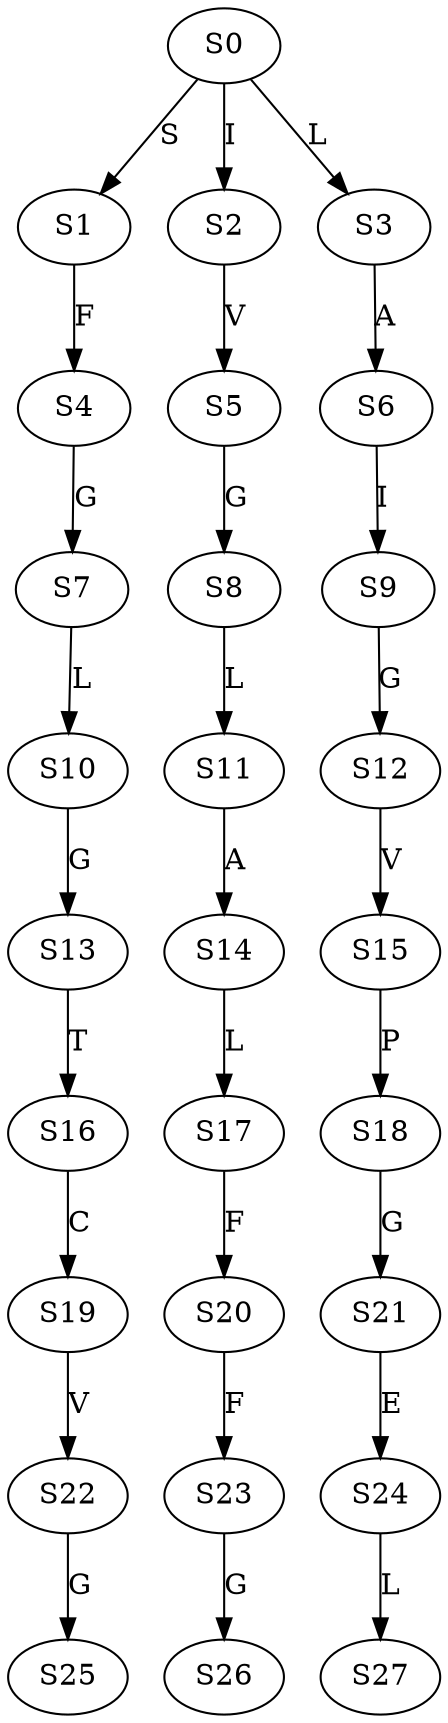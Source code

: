 strict digraph  {
	S0 -> S1 [ label = S ];
	S0 -> S2 [ label = I ];
	S0 -> S3 [ label = L ];
	S1 -> S4 [ label = F ];
	S2 -> S5 [ label = V ];
	S3 -> S6 [ label = A ];
	S4 -> S7 [ label = G ];
	S5 -> S8 [ label = G ];
	S6 -> S9 [ label = I ];
	S7 -> S10 [ label = L ];
	S8 -> S11 [ label = L ];
	S9 -> S12 [ label = G ];
	S10 -> S13 [ label = G ];
	S11 -> S14 [ label = A ];
	S12 -> S15 [ label = V ];
	S13 -> S16 [ label = T ];
	S14 -> S17 [ label = L ];
	S15 -> S18 [ label = P ];
	S16 -> S19 [ label = C ];
	S17 -> S20 [ label = F ];
	S18 -> S21 [ label = G ];
	S19 -> S22 [ label = V ];
	S20 -> S23 [ label = F ];
	S21 -> S24 [ label = E ];
	S22 -> S25 [ label = G ];
	S23 -> S26 [ label = G ];
	S24 -> S27 [ label = L ];
}
